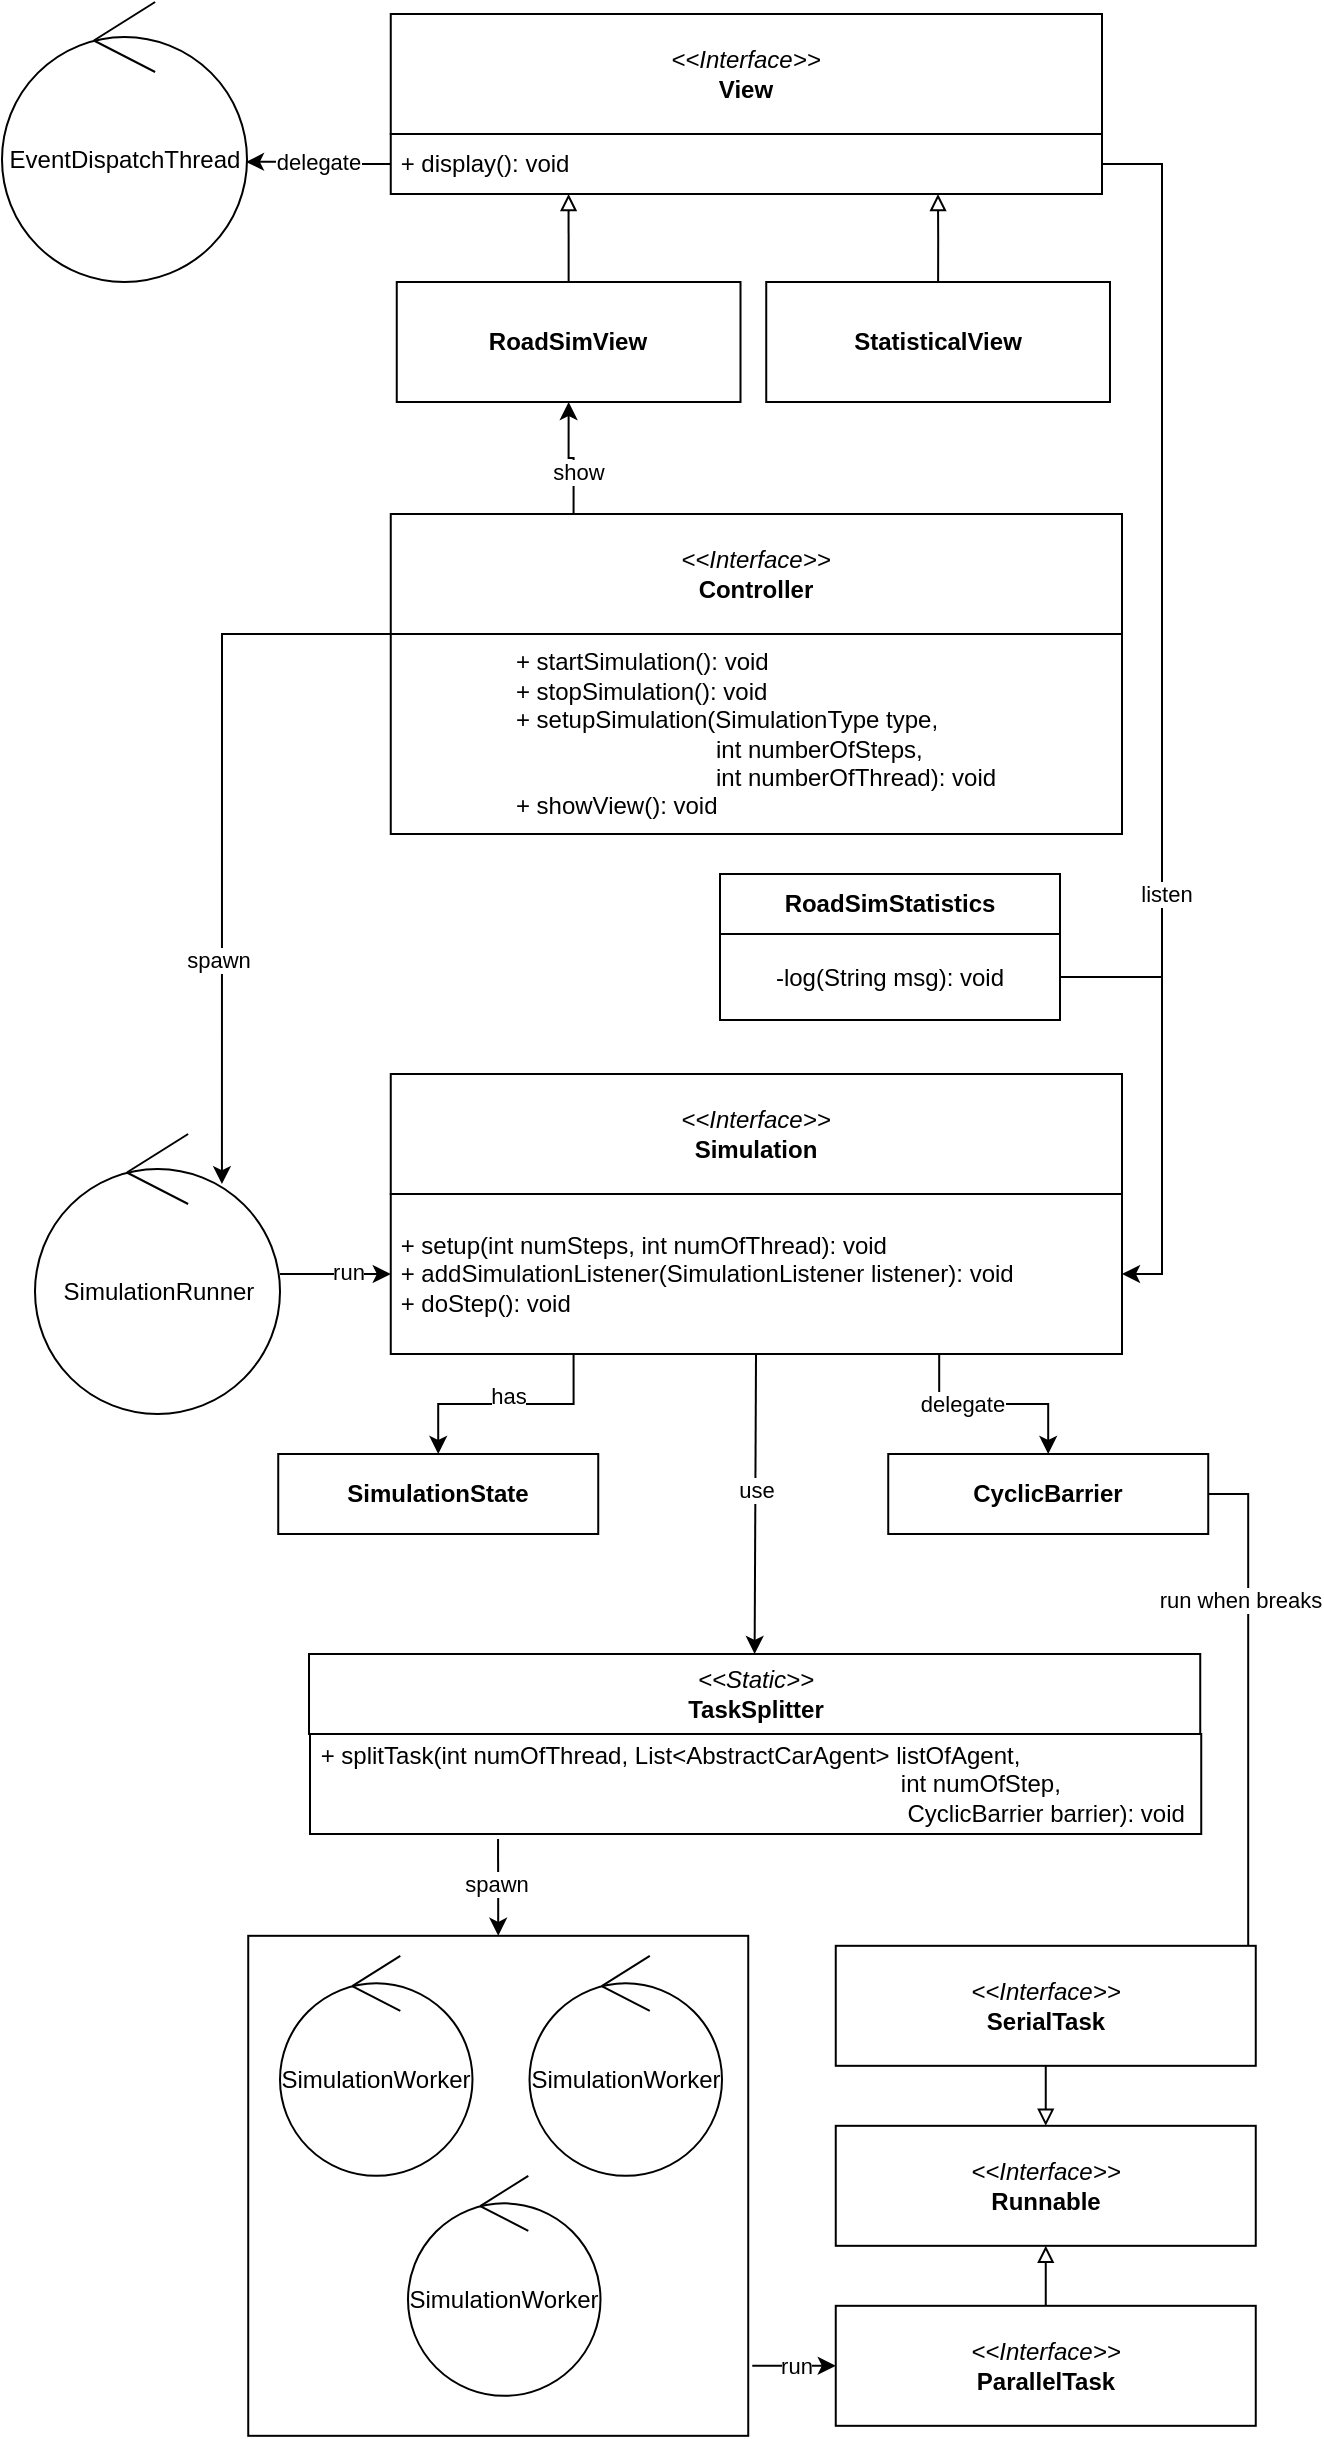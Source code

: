 <mxfile version="24.2.1" type="github" pages="2">
  <diagram id="C5RBs43oDa-KdzZeNtuy" name="uml">
    <mxGraphModel dx="1434" dy="1915" grid="1" gridSize="10" guides="1" tooltips="1" connect="1" arrows="1" fold="1" page="1" pageScale="1" pageWidth="827" pageHeight="1169" math="0" shadow="0">
      <root>
        <mxCell id="WIyWlLk6GJQsqaUBKTNV-0" />
        <mxCell id="WIyWlLk6GJQsqaUBKTNV-1" parent="WIyWlLk6GJQsqaUBKTNV-0" />
        <mxCell id="8qQeJ0eEbN7VkORL1g9j-6" style="edgeStyle=orthogonalEdgeStyle;rounded=0;orthogonalLoop=1;jettySize=auto;html=1;exitX=0.25;exitY=0;exitDx=0;exitDy=0;entryX=0.5;entryY=1;entryDx=0;entryDy=0;" parent="WIyWlLk6GJQsqaUBKTNV-1" source="NOwEHH1t8_DrOCpnonOM-1" target="8qQeJ0eEbN7VkORL1g9j-5" edge="1">
          <mxGeometry relative="1" as="geometry" />
        </mxCell>
        <mxCell id="8qQeJ0eEbN7VkORL1g9j-7" value="show" style="edgeLabel;html=1;align=center;verticalAlign=middle;resizable=0;points=[];" parent="8qQeJ0eEbN7VkORL1g9j-6" vertex="1" connectable="0">
          <mxGeometry x="-0.261" y="-2" relative="1" as="geometry">
            <mxPoint as="offset" />
          </mxGeometry>
        </mxCell>
        <mxCell id="NOwEHH1t8_DrOCpnonOM-1" value="&lt;i&gt;&amp;lt;&amp;lt;Interface&amp;gt;&amp;gt;&lt;/i&gt;&lt;div&gt;&lt;b&gt;Controller&lt;/b&gt;&lt;/div&gt;" style="rounded=0;whiteSpace=wrap;html=1;" parent="WIyWlLk6GJQsqaUBKTNV-1" vertex="1">
          <mxGeometry x="284.38" y="100" width="365.62" height="60" as="geometry" />
        </mxCell>
        <mxCell id="NOwEHH1t8_DrOCpnonOM-4" style="edgeStyle=orthogonalEdgeStyle;rounded=0;orthogonalLoop=1;jettySize=auto;html=1;exitX=0;exitY=0.5;exitDx=0;exitDy=0;entryX=0.763;entryY=0.179;entryDx=0;entryDy=0;entryPerimeter=0;" parent="WIyWlLk6GJQsqaUBKTNV-1" target="1Bwv_G0Kj5Zrv0i_R8ov-0" edge="1">
          <mxGeometry relative="1" as="geometry">
            <mxPoint x="246.465" y="385.96" as="targetPoint" />
            <Array as="points">
              <mxPoint x="200" y="160" />
            </Array>
            <mxPoint x="361.38" y="160" as="sourcePoint" />
          </mxGeometry>
        </mxCell>
        <mxCell id="oFPFBC8UnYaJISiTfHya-0" value="spawn" style="edgeLabel;html=1;align=center;verticalAlign=middle;resizable=0;points=[];" parent="NOwEHH1t8_DrOCpnonOM-4" vertex="1" connectable="0">
          <mxGeometry x="0.83" y="-1" relative="1" as="geometry">
            <mxPoint x="-1" y="-75" as="offset" />
          </mxGeometry>
        </mxCell>
        <mxCell id="NOwEHH1t8_DrOCpnonOM-2" value="&lt;div style=&quot;text-align: left;&quot;&gt;+ startSimulation(): void&lt;/div&gt;&lt;div style=&quot;text-align: left;&quot;&gt;+ s&lt;span style=&quot;background-color: initial;&quot;&gt;topSimulation(): void&lt;/span&gt;&lt;/div&gt;&lt;div style=&quot;text-align: left;&quot;&gt;&lt;span style=&quot;background-color: initial;&quot;&gt;+ setupSimulation(SimulationType type,&lt;/span&gt;&lt;/div&gt;&lt;div style=&quot;text-align: left;&quot;&gt;&lt;span style=&quot;background-color: initial;&quot;&gt;&lt;span style=&quot;white-space: pre;&quot;&gt;&#x9;&lt;/span&gt;&lt;span style=&quot;white-space: pre;&quot;&gt;&#x9;&lt;/span&gt;&lt;span style=&quot;white-space: pre;&quot;&gt;&#x9;     &lt;/span&gt;&amp;nbsp;int numberOfSteps,&lt;/span&gt;&lt;/div&gt;&lt;div style=&quot;text-align: left;&quot;&gt;&lt;span style=&quot;background-color: initial;&quot;&gt;&amp;nbsp; &amp;nbsp; &amp;nbsp; &amp;nbsp; &lt;span style=&quot;white-space: pre;&quot;&gt;&#x9;&lt;/span&gt;&lt;span style=&quot;white-space: pre;&quot;&gt;&#x9;     &lt;/span&gt;&amp;nbsp;int numberOfThread): void&lt;/span&gt;&lt;/div&gt;&lt;div style=&quot;text-align: left;&quot;&gt;&lt;span style=&quot;background-color: initial;&quot;&gt;+ showView(): void&lt;/span&gt;&lt;/div&gt;" style="rounded=0;whiteSpace=wrap;html=1;" parent="WIyWlLk6GJQsqaUBKTNV-1" vertex="1">
          <mxGeometry x="284.38" y="160" width="365.62" height="100" as="geometry" />
        </mxCell>
        <mxCell id="NOwEHH1t8_DrOCpnonOM-8" value="&lt;i&gt;&amp;lt;&amp;lt;Interface&amp;gt;&amp;gt;&lt;/i&gt;&lt;div&gt;&lt;b&gt;Simulation&lt;/b&gt;&lt;/div&gt;" style="rounded=0;whiteSpace=wrap;html=1;" parent="WIyWlLk6GJQsqaUBKTNV-1" vertex="1">
          <mxGeometry x="284.38" y="380" width="365.62" height="60" as="geometry" />
        </mxCell>
        <mxCell id="NOwEHH1t8_DrOCpnonOM-15" style="rounded=0;orthogonalLoop=1;jettySize=auto;html=1;entryX=0.5;entryY=0;entryDx=0;entryDy=0;" parent="WIyWlLk6GJQsqaUBKTNV-1" source="NOwEHH1t8_DrOCpnonOM-9" target="NOwEHH1t8_DrOCpnonOM-12" edge="1">
          <mxGeometry relative="1" as="geometry">
            <mxPoint x="467" y="610" as="targetPoint" />
          </mxGeometry>
        </mxCell>
        <mxCell id="NOwEHH1t8_DrOCpnonOM-16" value="use" style="edgeLabel;html=1;align=center;verticalAlign=middle;resizable=0;points=[];" parent="NOwEHH1t8_DrOCpnonOM-15" vertex="1" connectable="0">
          <mxGeometry x="-0.1" relative="1" as="geometry">
            <mxPoint as="offset" />
          </mxGeometry>
        </mxCell>
        <mxCell id="NOwEHH1t8_DrOCpnonOM-37" style="rounded=0;orthogonalLoop=1;jettySize=auto;html=1;exitX=0.25;exitY=1;exitDx=0;exitDy=0;entryX=0.5;entryY=0;entryDx=0;entryDy=0;edgeStyle=orthogonalEdgeStyle;" parent="WIyWlLk6GJQsqaUBKTNV-1" source="NOwEHH1t8_DrOCpnonOM-9" target="NOwEHH1t8_DrOCpnonOM-35" edge="1">
          <mxGeometry relative="1" as="geometry">
            <mxPoint x="90.0" y="520" as="sourcePoint" />
          </mxGeometry>
        </mxCell>
        <mxCell id="NOwEHH1t8_DrOCpnonOM-38" value="has" style="edgeLabel;html=1;align=center;verticalAlign=middle;resizable=0;points=[];" parent="NOwEHH1t8_DrOCpnonOM-37" vertex="1" connectable="0">
          <mxGeometry x="-0.026" y="1" relative="1" as="geometry">
            <mxPoint x="-1" y="-5" as="offset" />
          </mxGeometry>
        </mxCell>
        <mxCell id="8qQeJ0eEbN7VkORL1g9j-26" style="edgeStyle=orthogonalEdgeStyle;rounded=0;orthogonalLoop=1;jettySize=auto;html=1;exitX=1;exitY=0.5;exitDx=0;exitDy=0;entryX=1;entryY=0.5;entryDx=0;entryDy=0;" parent="WIyWlLk6GJQsqaUBKTNV-1" source="8qQeJ0eEbN7VkORL1g9j-29" target="8qQeJ0eEbN7VkORL1g9j-25" edge="1">
          <mxGeometry relative="1" as="geometry" />
        </mxCell>
        <mxCell id="8qQeJ0eEbN7VkORL1g9j-27" value="run when breaks" style="edgeLabel;html=1;align=center;verticalAlign=middle;resizable=0;points=[];" parent="8qQeJ0eEbN7VkORL1g9j-26" vertex="1" connectable="0">
          <mxGeometry x="-0.009" y="3" relative="1" as="geometry">
            <mxPoint x="-7" y="-66" as="offset" />
          </mxGeometry>
        </mxCell>
        <mxCell id="8qQeJ0eEbN7VkORL1g9j-30" style="edgeStyle=orthogonalEdgeStyle;rounded=0;orthogonalLoop=1;jettySize=auto;html=1;exitX=0.75;exitY=1;exitDx=0;exitDy=0;" parent="WIyWlLk6GJQsqaUBKTNV-1" source="NOwEHH1t8_DrOCpnonOM-9" target="8qQeJ0eEbN7VkORL1g9j-29" edge="1">
          <mxGeometry relative="1" as="geometry" />
        </mxCell>
        <mxCell id="8qQeJ0eEbN7VkORL1g9j-31" value="delegate" style="edgeLabel;html=1;align=center;verticalAlign=middle;resizable=0;points=[];" parent="8qQeJ0eEbN7VkORL1g9j-30" vertex="1" connectable="0">
          <mxGeometry x="-0.308" relative="1" as="geometry">
            <mxPoint as="offset" />
          </mxGeometry>
        </mxCell>
        <mxCell id="NOwEHH1t8_DrOCpnonOM-9" value="&lt;div style=&quot;&quot;&gt;&amp;nbsp;+ setup(int numSteps, int numOfThread): void&lt;br&gt;&lt;/div&gt;&lt;div style=&quot;&quot;&gt;&lt;div style=&quot;&quot;&gt;&amp;nbsp;+ addSimulationListener(SimulationListener listener): void&lt;/div&gt;&lt;div style=&quot;&quot;&gt;&lt;span style=&quot;background-color: initial;&quot;&gt;&amp;nbsp;+ doStep(): void&lt;/span&gt;&lt;br&gt;&lt;/div&gt;&lt;/div&gt;" style="rounded=0;whiteSpace=wrap;html=1;align=left;" parent="WIyWlLk6GJQsqaUBKTNV-1" vertex="1">
          <mxGeometry x="284.38" y="440" width="365.62" height="80" as="geometry" />
        </mxCell>
        <mxCell id="NOwEHH1t8_DrOCpnonOM-12" value="&lt;i&gt;&amp;lt;&amp;lt;Static&amp;gt;&amp;gt;&lt;/i&gt;&lt;div&gt;&lt;b&gt;TaskSplitter&lt;/b&gt;&lt;/div&gt;" style="rounded=0;whiteSpace=wrap;html=1;" parent="WIyWlLk6GJQsqaUBKTNV-1" vertex="1">
          <mxGeometry x="243.5" y="670" width="445.62" height="40" as="geometry" />
        </mxCell>
        <mxCell id="NOwEHH1t8_DrOCpnonOM-14" value="&lt;div style=&quot;&quot;&gt;&amp;nbsp;+ splitTask(&lt;span style=&quot;background-color: initial;&quot;&gt;int numOfThread, List&amp;lt;AbstractCarAgent&amp;gt; listOfAgent,&lt;/span&gt;&lt;/div&gt;&lt;div style=&quot;&quot;&gt;&lt;span style=&quot;background-color: initial;&quot;&gt;&lt;span style=&quot;white-space: pre;&quot;&gt;&#x9;&lt;/span&gt;&lt;span style=&quot;white-space: pre;&quot;&gt;&#x9;&lt;/span&gt;&lt;span style=&quot;white-space: pre;&quot;&gt;&#x9;&lt;/span&gt;&lt;span style=&quot;white-space: pre;&quot;&gt;&#x9;&lt;/span&gt;&lt;span style=&quot;white-space: pre;&quot;&gt;&#x9;&lt;/span&gt;&lt;span style=&quot;white-space: pre;&quot;&gt;&#x9;&lt;/span&gt;&lt;span style=&quot;white-space: pre;&quot;&gt;&#x9;&lt;/span&gt;&lt;span style=&quot;white-space: pre;&quot;&gt;&#x9;&lt;/span&gt;&lt;span style=&quot;white-space: pre;&quot;&gt;&#x9;&lt;/span&gt;&lt;span style=&quot;white-space: pre;&quot;&gt;&#x9;       &lt;/span&gt;&amp;nbsp;int numOfStep,&lt;/span&gt;&lt;/div&gt;&lt;div style=&quot;&quot;&gt;&lt;span style=&quot;background-color: initial;&quot;&gt;&lt;span style=&quot;white-space: pre;&quot;&gt;&#x9;&lt;/span&gt;&lt;span style=&quot;white-space: pre;&quot;&gt;&#x9;&lt;/span&gt;&lt;span style=&quot;white-space: pre;&quot;&gt;&#x9;&lt;/span&gt;&lt;span style=&quot;white-space: pre;&quot;&gt;&#x9;&lt;/span&gt;&lt;span style=&quot;white-space: pre;&quot;&gt;&#x9;&lt;/span&gt;&lt;span style=&quot;white-space: pre;&quot;&gt;&#x9;&lt;/span&gt;&lt;span style=&quot;white-space: pre;&quot;&gt;&#x9;&lt;/span&gt;&lt;span style=&quot;white-space: pre;&quot;&gt;&#x9;&lt;/span&gt;&lt;span style=&quot;white-space: pre;&quot;&gt;&#x9;&lt;/span&gt;&lt;span style=&quot;white-space: pre;&quot;&gt;&#x9;        &lt;/span&gt;&amp;nbsp;&lt;/span&gt;&lt;span style=&quot;background-color: initial;&quot;&gt;CyclicBarrier barrier&lt;/span&gt;): void&lt;/div&gt;" style="rounded=0;whiteSpace=wrap;html=1;align=left;" parent="WIyWlLk6GJQsqaUBKTNV-1" vertex="1">
          <mxGeometry x="244" y="710" width="445.62" height="50" as="geometry" />
        </mxCell>
        <mxCell id="NOwEHH1t8_DrOCpnonOM-17" style="rounded=0;orthogonalLoop=1;jettySize=auto;html=1;exitX=0.211;exitY=1.05;exitDx=0;exitDy=0;entryX=0.5;entryY=0;entryDx=0;entryDy=0;exitPerimeter=0;" parent="WIyWlLk6GJQsqaUBKTNV-1" source="NOwEHH1t8_DrOCpnonOM-14" target="NOwEHH1t8_DrOCpnonOM-21" edge="1">
          <mxGeometry relative="1" as="geometry">
            <mxPoint x="600" y="790" as="sourcePoint" />
            <mxPoint x="498.919" y="770" as="targetPoint" />
          </mxGeometry>
        </mxCell>
        <mxCell id="NOwEHH1t8_DrOCpnonOM-18" value="Spawn" style="edgeLabel;html=1;align=center;verticalAlign=middle;resizable=0;points=[];" parent="NOwEHH1t8_DrOCpnonOM-17" vertex="1" connectable="0">
          <mxGeometry x="0.583" y="-5" relative="1" as="geometry">
            <mxPoint x="80" y="70" as="offset" />
          </mxGeometry>
        </mxCell>
        <mxCell id="8qQeJ0eEbN7VkORL1g9j-18" value="spawn" style="edgeLabel;html=1;align=center;verticalAlign=middle;resizable=0;points=[];" parent="NOwEHH1t8_DrOCpnonOM-17" vertex="1" connectable="0">
          <mxGeometry x="-0.086" y="-1" relative="1" as="geometry">
            <mxPoint as="offset" />
          </mxGeometry>
        </mxCell>
        <mxCell id="8qQeJ0eEbN7VkORL1g9j-22" style="edgeStyle=orthogonalEdgeStyle;rounded=0;orthogonalLoop=1;jettySize=auto;html=1;entryX=0;entryY=0.5;entryDx=0;entryDy=0;exitX=1.008;exitY=0.86;exitDx=0;exitDy=0;exitPerimeter=0;" parent="WIyWlLk6GJQsqaUBKTNV-1" source="NOwEHH1t8_DrOCpnonOM-21" target="8qQeJ0eEbN7VkORL1g9j-20" edge="1">
          <mxGeometry relative="1" as="geometry">
            <mxPoint x="463.12" y="930.91" as="sourcePoint" />
          </mxGeometry>
        </mxCell>
        <mxCell id="8qQeJ0eEbN7VkORL1g9j-23" value="run" style="edgeLabel;html=1;align=center;verticalAlign=middle;resizable=0;points=[];" parent="8qQeJ0eEbN7VkORL1g9j-22" vertex="1" connectable="0">
          <mxGeometry x="0.035" y="2" relative="1" as="geometry">
            <mxPoint y="2" as="offset" />
          </mxGeometry>
        </mxCell>
        <mxCell id="NOwEHH1t8_DrOCpnonOM-21" value="" style="whiteSpace=wrap;html=1;aspect=fixed;" parent="WIyWlLk6GJQsqaUBKTNV-1" vertex="1">
          <mxGeometry x="213.12" y="810.91" width="250" height="250" as="geometry" />
        </mxCell>
        <mxCell id="NOwEHH1t8_DrOCpnonOM-22" value="SimulationWorker" style="ellipse;shape=umlControl;whiteSpace=wrap;html=1;" parent="WIyWlLk6GJQsqaUBKTNV-1" vertex="1">
          <mxGeometry x="229" y="820.91" width="96.25" height="110" as="geometry" />
        </mxCell>
        <mxCell id="NOwEHH1t8_DrOCpnonOM-23" value="SimulationWorker" style="ellipse;shape=umlControl;whiteSpace=wrap;html=1;" parent="WIyWlLk6GJQsqaUBKTNV-1" vertex="1">
          <mxGeometry x="353.75" y="820.91" width="96.25" height="110" as="geometry" />
        </mxCell>
        <mxCell id="NOwEHH1t8_DrOCpnonOM-24" value="SimulationWorker" style="ellipse;shape=umlControl;whiteSpace=wrap;html=1;" parent="WIyWlLk6GJQsqaUBKTNV-1" vertex="1">
          <mxGeometry x="293" y="930.91" width="96.25" height="110" as="geometry" />
        </mxCell>
        <mxCell id="NOwEHH1t8_DrOCpnonOM-35" value="&lt;div&gt;&lt;b&gt;SimulationState&lt;/b&gt;&lt;/div&gt;" style="rounded=0;whiteSpace=wrap;html=1;" parent="WIyWlLk6GJQsqaUBKTNV-1" vertex="1">
          <mxGeometry x="228.12" y="570" width="160" height="40" as="geometry" />
        </mxCell>
        <mxCell id="8qQeJ0eEbN7VkORL1g9j-0" value="&lt;i&gt;&amp;lt;&amp;lt;Interface&amp;gt;&amp;gt;&lt;/i&gt;&lt;div&gt;&lt;b&gt;View&lt;/b&gt;&lt;/div&gt;" style="rounded=0;whiteSpace=wrap;html=1;" parent="WIyWlLk6GJQsqaUBKTNV-1" vertex="1">
          <mxGeometry x="284.38" y="-150" width="355.62" height="60" as="geometry" />
        </mxCell>
        <mxCell id="8qQeJ0eEbN7VkORL1g9j-2" style="edgeStyle=orthogonalEdgeStyle;rounded=0;orthogonalLoop=1;jettySize=auto;html=1;exitX=1;exitY=0.5;exitDx=0;exitDy=0;entryX=1;entryY=0.5;entryDx=0;entryDy=0;" parent="WIyWlLk6GJQsqaUBKTNV-1" source="8qQeJ0eEbN7VkORL1g9j-1" target="NOwEHH1t8_DrOCpnonOM-9" edge="1">
          <mxGeometry relative="1" as="geometry" />
        </mxCell>
        <mxCell id="8qQeJ0eEbN7VkORL1g9j-4" value="listen" style="edgeLabel;html=1;align=center;verticalAlign=middle;resizable=0;points=[];" parent="8qQeJ0eEbN7VkORL1g9j-2" vertex="1" connectable="0">
          <mxGeometry x="0.305" y="2" relative="1" as="geometry">
            <mxPoint as="offset" />
          </mxGeometry>
        </mxCell>
        <mxCell id="8qQeJ0eEbN7VkORL1g9j-1" value="&lt;div style=&quot;&quot;&gt;&amp;nbsp;+ display(): void&lt;/div&gt;" style="rounded=0;whiteSpace=wrap;html=1;align=left;" parent="WIyWlLk6GJQsqaUBKTNV-1" vertex="1">
          <mxGeometry x="284.38" y="-90" width="355.62" height="30" as="geometry" />
        </mxCell>
        <mxCell id="8qQeJ0eEbN7VkORL1g9j-10" style="edgeStyle=orthogonalEdgeStyle;rounded=0;orthogonalLoop=1;jettySize=auto;html=1;exitX=0.5;exitY=0;exitDx=0;exitDy=0;entryX=0.25;entryY=1;entryDx=0;entryDy=0;endArrow=block;endFill=0;" parent="WIyWlLk6GJQsqaUBKTNV-1" source="8qQeJ0eEbN7VkORL1g9j-5" target="8qQeJ0eEbN7VkORL1g9j-1" edge="1">
          <mxGeometry relative="1" as="geometry">
            <mxPoint x="404.38" y="-40" as="targetPoint" />
          </mxGeometry>
        </mxCell>
        <mxCell id="8qQeJ0eEbN7VkORL1g9j-5" value="&lt;b&gt;RoadSimView&lt;/b&gt;" style="rounded=0;whiteSpace=wrap;html=1;" parent="WIyWlLk6GJQsqaUBKTNV-1" vertex="1">
          <mxGeometry x="287.38" y="-16" width="171.87" height="60" as="geometry" />
        </mxCell>
        <mxCell id="8qQeJ0eEbN7VkORL1g9j-9" value="&lt;b&gt;StatisticalView&lt;/b&gt;" style="rounded=0;whiteSpace=wrap;html=1;" parent="WIyWlLk6GJQsqaUBKTNV-1" vertex="1">
          <mxGeometry x="472.12" y="-16" width="171.87" height="60" as="geometry" />
        </mxCell>
        <mxCell id="8qQeJ0eEbN7VkORL1g9j-11" style="edgeStyle=orthogonalEdgeStyle;rounded=0;orthogonalLoop=1;jettySize=auto;html=1;exitX=0.5;exitY=0;exitDx=0;exitDy=0;endArrow=block;endFill=0;" parent="WIyWlLk6GJQsqaUBKTNV-1" source="8qQeJ0eEbN7VkORL1g9j-9" edge="1">
          <mxGeometry relative="1" as="geometry">
            <mxPoint x="558" y="-60" as="targetPoint" />
          </mxGeometry>
        </mxCell>
        <mxCell id="mXdhoXaVlw24aOnkjG4d-0" style="edgeStyle=orthogonalEdgeStyle;rounded=0;orthogonalLoop=1;jettySize=auto;html=1;endArrow=none;endFill=0;" parent="WIyWlLk6GJQsqaUBKTNV-1" source="8qQeJ0eEbN7VkORL1g9j-14" edge="1">
          <mxGeometry relative="1" as="geometry">
            <mxPoint x="670" y="331.5" as="targetPoint" />
          </mxGeometry>
        </mxCell>
        <mxCell id="8qQeJ0eEbN7VkORL1g9j-14" value="-log(String msg): void" style="rounded=0;whiteSpace=wrap;html=1;" parent="WIyWlLk6GJQsqaUBKTNV-1" vertex="1">
          <mxGeometry x="449" y="310" width="170" height="43" as="geometry" />
        </mxCell>
        <mxCell id="8qQeJ0eEbN7VkORL1g9j-15" value="EventDispatchThread" style="ellipse;shape=umlControl;whiteSpace=wrap;html=1;" parent="WIyWlLk6GJQsqaUBKTNV-1" vertex="1">
          <mxGeometry x="90" y="-156" width="122.5" height="140" as="geometry" />
        </mxCell>
        <mxCell id="8qQeJ0eEbN7VkORL1g9j-16" style="edgeStyle=orthogonalEdgeStyle;rounded=0;orthogonalLoop=1;jettySize=auto;html=1;exitX=0;exitY=0.5;exitDx=0;exitDy=0;entryX=0.996;entryY=0.571;entryDx=0;entryDy=0;entryPerimeter=0;" parent="WIyWlLk6GJQsqaUBKTNV-1" source="8qQeJ0eEbN7VkORL1g9j-1" target="8qQeJ0eEbN7VkORL1g9j-15" edge="1">
          <mxGeometry relative="1" as="geometry" />
        </mxCell>
        <mxCell id="8qQeJ0eEbN7VkORL1g9j-17" value="delegate" style="edgeLabel;html=1;align=center;verticalAlign=middle;resizable=0;points=[];" parent="8qQeJ0eEbN7VkORL1g9j-16" vertex="1" connectable="0">
          <mxGeometry x="0.049" relative="1" as="geometry">
            <mxPoint x="1" as="offset" />
          </mxGeometry>
        </mxCell>
        <mxCell id="8qQeJ0eEbN7VkORL1g9j-24" style="edgeStyle=orthogonalEdgeStyle;rounded=0;orthogonalLoop=1;jettySize=auto;html=1;exitX=0.5;exitY=0;exitDx=0;exitDy=0;entryX=0.5;entryY=1;entryDx=0;entryDy=0;endArrow=block;endFill=0;" parent="WIyWlLk6GJQsqaUBKTNV-1" source="8qQeJ0eEbN7VkORL1g9j-20" target="8qQeJ0eEbN7VkORL1g9j-21" edge="1">
          <mxGeometry relative="1" as="geometry" />
        </mxCell>
        <mxCell id="8qQeJ0eEbN7VkORL1g9j-20" value="&lt;i&gt;&amp;lt;&amp;lt;Interface&amp;gt;&amp;gt;&lt;/i&gt;&lt;div&gt;&lt;b&gt;ParallelTask&lt;/b&gt;&lt;/div&gt;" style="rounded=0;whiteSpace=wrap;html=1;" parent="WIyWlLk6GJQsqaUBKTNV-1" vertex="1">
          <mxGeometry x="506.88" y="995.91" width="210" height="60" as="geometry" />
        </mxCell>
        <mxCell id="8qQeJ0eEbN7VkORL1g9j-21" value="&lt;i&gt;&amp;lt;&amp;lt;Interface&amp;gt;&amp;gt;&lt;/i&gt;&lt;div&gt;&lt;b&gt;Runnable&lt;/b&gt;&lt;/div&gt;" style="rounded=0;whiteSpace=wrap;html=1;" parent="WIyWlLk6GJQsqaUBKTNV-1" vertex="1">
          <mxGeometry x="506.88" y="905.91" width="210" height="60" as="geometry" />
        </mxCell>
        <mxCell id="8qQeJ0eEbN7VkORL1g9j-28" style="edgeStyle=orthogonalEdgeStyle;rounded=0;orthogonalLoop=1;jettySize=auto;html=1;exitX=0.5;exitY=1;exitDx=0;exitDy=0;entryX=0.5;entryY=0;entryDx=0;entryDy=0;endArrow=block;endFill=0;" parent="WIyWlLk6GJQsqaUBKTNV-1" source="8qQeJ0eEbN7VkORL1g9j-25" target="8qQeJ0eEbN7VkORL1g9j-21" edge="1">
          <mxGeometry relative="1" as="geometry" />
        </mxCell>
        <mxCell id="8qQeJ0eEbN7VkORL1g9j-25" value="&lt;i&gt;&amp;lt;&amp;lt;Interface&amp;gt;&amp;gt;&lt;/i&gt;&lt;div&gt;&lt;b&gt;SerialTask&lt;/b&gt;&lt;/div&gt;" style="rounded=0;whiteSpace=wrap;html=1;" parent="WIyWlLk6GJQsqaUBKTNV-1" vertex="1">
          <mxGeometry x="506.88" y="815.91" width="210" height="60" as="geometry" />
        </mxCell>
        <mxCell id="8qQeJ0eEbN7VkORL1g9j-29" value="&lt;div&gt;&lt;b&gt;CyclicBarrier&lt;/b&gt;&lt;/div&gt;" style="rounded=0;whiteSpace=wrap;html=1;" parent="WIyWlLk6GJQsqaUBKTNV-1" vertex="1">
          <mxGeometry x="533.12" y="570" width="160" height="40" as="geometry" />
        </mxCell>
        <mxCell id="1Bwv_G0Kj5Zrv0i_R8ov-1" style="edgeStyle=orthogonalEdgeStyle;rounded=0;orthogonalLoop=1;jettySize=auto;html=1;entryX=0;entryY=0.5;entryDx=0;entryDy=0;" parent="WIyWlLk6GJQsqaUBKTNV-1" source="1Bwv_G0Kj5Zrv0i_R8ov-0" target="NOwEHH1t8_DrOCpnonOM-9" edge="1">
          <mxGeometry relative="1" as="geometry" />
        </mxCell>
        <mxCell id="1Bwv_G0Kj5Zrv0i_R8ov-2" value="run" style="edgeLabel;html=1;align=center;verticalAlign=middle;resizable=0;points=[];" parent="1Bwv_G0Kj5Zrv0i_R8ov-1" vertex="1" connectable="0">
          <mxGeometry x="0.211" y="1" relative="1" as="geometry">
            <mxPoint as="offset" />
          </mxGeometry>
        </mxCell>
        <mxCell id="1Bwv_G0Kj5Zrv0i_R8ov-0" value="SimulationRunner" style="ellipse;shape=umlControl;whiteSpace=wrap;html=1;" parent="WIyWlLk6GJQsqaUBKTNV-1" vertex="1">
          <mxGeometry x="106.5" y="410" width="122.5" height="140" as="geometry" />
        </mxCell>
        <mxCell id="mXdhoXaVlw24aOnkjG4d-2" value="&lt;b&gt;RoadSimStatistics&lt;/b&gt;" style="rounded=0;whiteSpace=wrap;html=1;" parent="WIyWlLk6GJQsqaUBKTNV-1" vertex="1">
          <mxGeometry x="449" y="280" width="170" height="30" as="geometry" />
        </mxCell>
      </root>
    </mxGraphModel>
  </diagram>
  <diagram id="9Pr5VRRHsF01CLueVyCL" name="petrinet">
    <mxGraphModel dx="1379" dy="2317" grid="1" gridSize="10" guides="1" tooltips="1" connect="1" arrows="1" fold="1" page="1" pageScale="1" pageWidth="827" pageHeight="1169" math="0" shadow="0">
      <root>
        <mxCell id="0" />
        <mxCell id="1" parent="0" />
        <mxCell id="1HG38KPQrh8N9U1vl_gj-2" value="" style="ellipse;whiteSpace=wrap;html=1;aspect=fixed;fillColor=#000000;" vertex="1" parent="1">
          <mxGeometry x="1120" y="389" width="20" height="20" as="geometry" />
        </mxCell>
        <mxCell id="1HG38KPQrh8N9U1vl_gj-3" value="" style="ellipse;whiteSpace=wrap;html=1;aspect=fixed;fillColor=#000000;" vertex="1" parent="1">
          <mxGeometry x="1150" y="389" width="20" height="20" as="geometry" />
        </mxCell>
        <mxCell id="1HG38KPQrh8N9U1vl_gj-4" value="" style="ellipse;whiteSpace=wrap;html=1;aspect=fixed;fillColor=#000000;" vertex="1" parent="1">
          <mxGeometry x="1180" y="389" width="20" height="20" as="geometry" />
        </mxCell>
        <mxCell id="AODZwxYzlNGPoVO_mcW1-5" style="edgeStyle=orthogonalEdgeStyle;rounded=0;orthogonalLoop=1;jettySize=auto;html=1;entryX=0;entryY=0.5;entryDx=0;entryDy=0;" edge="1" parent="1" source="AODZwxYzlNGPoVO_mcW1-1" target="AODZwxYzlNGPoVO_mcW1-3">
          <mxGeometry relative="1" as="geometry" />
        </mxCell>
        <mxCell id="AODZwxYzlNGPoVO_mcW1-1" value="" style="ellipse;whiteSpace=wrap;html=1;aspect=fixed;" vertex="1" parent="1">
          <mxGeometry x="1000" y="160" width="80" height="80" as="geometry" />
        </mxCell>
        <mxCell id="AODZwxYzlNGPoVO_mcW1-2" value="" style="ellipse;whiteSpace=wrap;html=1;aspect=fixed;fillColor=#000000;" vertex="1" parent="1">
          <mxGeometry x="1030" y="190" width="20" height="20" as="geometry" />
        </mxCell>
        <mxCell id="AODZwxYzlNGPoVO_mcW1-7" style="edgeStyle=orthogonalEdgeStyle;rounded=0;orthogonalLoop=1;jettySize=auto;html=1;entryX=0;entryY=0.5;entryDx=0;entryDy=0;" edge="1" parent="1" source="AODZwxYzlNGPoVO_mcW1-3" target="AODZwxYzlNGPoVO_mcW1-6">
          <mxGeometry relative="1" as="geometry" />
        </mxCell>
        <mxCell id="AODZwxYzlNGPoVO_mcW1-18" style="edgeStyle=orthogonalEdgeStyle;rounded=0;orthogonalLoop=1;jettySize=auto;html=1;exitX=1;exitY=0.75;exitDx=0;exitDy=0;exitPerimeter=0;" edge="1" parent="1" source="AODZwxYzlNGPoVO_mcW1-3" target="AODZwxYzlNGPoVO_mcW1-17">
          <mxGeometry relative="1" as="geometry">
            <Array as="points">
              <mxPoint x="1170" y="250" />
              <mxPoint x="1280" y="250" />
            </Array>
          </mxGeometry>
        </mxCell>
        <mxCell id="AODZwxYzlNGPoVO_mcW1-19" style="edgeStyle=orthogonalEdgeStyle;rounded=0;orthogonalLoop=1;jettySize=auto;html=1;exitX=1;exitY=0.86;exitDx=0;exitDy=0;exitPerimeter=0;entryX=0.5;entryY=0;entryDx=0;entryDy=0;" edge="1" parent="1" source="AODZwxYzlNGPoVO_mcW1-3" target="AODZwxYzlNGPoVO_mcW1-16">
          <mxGeometry relative="1" as="geometry">
            <Array as="points">
              <mxPoint x="1170" y="250" />
              <mxPoint x="1190" y="250" />
              <mxPoint x="1190" y="310" />
              <mxPoint x="1040" y="310" />
            </Array>
          </mxGeometry>
        </mxCell>
        <mxCell id="AODZwxYzlNGPoVO_mcW1-3" value="" style="rounded=0;whiteSpace=wrap;html=1;fillColor=#000000;points=[[0,0,0,0,0],[0,0.25,0,0,0],[0,0.5,0,0,0],[0,0.75,0,0,0],[0,1,0,0,0],[0.25,0,0,0,0],[0.25,1,0,0,0],[0.5,0,0,0,0],[0.5,1,0,0,0],[0.75,0,0,0,0],[0.75,1,0,0,0],[1,0,0,0,0],[1,0.25,0,1,0],[1,0.5,0,0,0],[1,0.75,0,0,0],[1,0.86,0,0,0],[1,1,0,0,0]];" vertex="1" parent="1">
          <mxGeometry x="1150" y="140" width="20" height="120" as="geometry" />
        </mxCell>
        <mxCell id="AODZwxYzlNGPoVO_mcW1-4" value="&lt;font style=&quot;font-size: 16px;&quot;&gt;StartSimulation&lt;/font&gt;" style="text;html=1;align=center;verticalAlign=middle;whiteSpace=wrap;rounded=0;" vertex="1" parent="1">
          <mxGeometry x="1130" y="110" width="60" height="30" as="geometry" />
        </mxCell>
        <mxCell id="AODZwxYzlNGPoVO_mcW1-6" value="" style="ellipse;whiteSpace=wrap;html=1;aspect=fixed;" vertex="1" parent="1">
          <mxGeometry x="1241" y="160" width="80" height="80" as="geometry" />
        </mxCell>
        <mxCell id="AODZwxYzlNGPoVO_mcW1-15" style="edgeStyle=orthogonalEdgeStyle;rounded=0;orthogonalLoop=1;jettySize=auto;html=1;entryX=0.5;entryY=0;entryDx=0;entryDy=0;" edge="1" parent="1" source="AODZwxYzlNGPoVO_mcW1-9" target="AODZwxYzlNGPoVO_mcW1-1">
          <mxGeometry relative="1" as="geometry" />
        </mxCell>
        <mxCell id="AODZwxYzlNGPoVO_mcW1-9" value="" style="rounded=0;whiteSpace=wrap;html=1;fillColor=#000000;points=[[0,0,0,0,0],[0,0.25,0,0,0],[0,0.5,0,0,0],[0,0.75,0,0,0],[0,1,0,0,0],[0.25,0,0,0,0],[0.25,1,0,0,0],[0.5,0,0,0,0],[0.5,1,0,0,0],[0.75,0,0,0,0],[0.75,1,0,0,0],[1,0,0,0,0],[1,0.25,0,1,0],[1,0.5,0,0,0],[1,0.75,0,0,0],[1,0.86,0,0,0],[1,1,0,0,0]];" vertex="1" parent="1">
          <mxGeometry x="1150" y="-40" width="20" height="120" as="geometry" />
        </mxCell>
        <mxCell id="AODZwxYzlNGPoVO_mcW1-13" value="&lt;font style=&quot;font-size: 16px;&quot;&gt;StopSimulation&lt;/font&gt;" style="text;html=1;align=center;verticalAlign=middle;whiteSpace=wrap;rounded=0;" vertex="1" parent="1">
          <mxGeometry x="1130" y="-70" width="60" height="30" as="geometry" />
        </mxCell>
        <mxCell id="AODZwxYzlNGPoVO_mcW1-14" style="edgeStyle=orthogonalEdgeStyle;rounded=0;orthogonalLoop=1;jettySize=auto;html=1;entryX=1;entryY=0.5;entryDx=0;entryDy=0;entryPerimeter=0;" edge="1" parent="1" source="AODZwxYzlNGPoVO_mcW1-6" target="AODZwxYzlNGPoVO_mcW1-9">
          <mxGeometry relative="1" as="geometry">
            <Array as="points">
              <mxPoint x="1281" y="20" />
            </Array>
          </mxGeometry>
        </mxCell>
        <mxCell id="AODZwxYzlNGPoVO_mcW1-16" value="" style="ellipse;whiteSpace=wrap;html=1;aspect=fixed;" vertex="1" parent="1">
          <mxGeometry x="1000" y="360" width="80" height="80" as="geometry" />
        </mxCell>
        <mxCell id="AODZwxYzlNGPoVO_mcW1-27" style="edgeStyle=orthogonalEdgeStyle;rounded=0;orthogonalLoop=1;jettySize=auto;html=1;exitX=0.5;exitY=1;exitDx=0;exitDy=0;" edge="1" parent="1" source="AODZwxYzlNGPoVO_mcW1-17" target="AODZwxYzlNGPoVO_mcW1-23">
          <mxGeometry relative="1" as="geometry" />
        </mxCell>
        <mxCell id="AODZwxYzlNGPoVO_mcW1-17" value="" style="ellipse;whiteSpace=wrap;html=1;aspect=fixed;" vertex="1" parent="1">
          <mxGeometry x="1241" y="360" width="80" height="80" as="geometry" />
        </mxCell>
        <mxCell id="AODZwxYzlNGPoVO_mcW1-38" style="edgeStyle=orthogonalEdgeStyle;rounded=0;orthogonalLoop=1;jettySize=auto;html=1;entryX=0;entryY=0.5;entryDx=0;entryDy=0;" edge="1" parent="1" source="AODZwxYzlNGPoVO_mcW1-22" target="AODZwxYzlNGPoVO_mcW1-37">
          <mxGeometry relative="1" as="geometry">
            <Array as="points">
              <mxPoint x="1040" y="640" />
            </Array>
          </mxGeometry>
        </mxCell>
        <mxCell id="AODZwxYzlNGPoVO_mcW1-22" value="" style="rounded=0;whiteSpace=wrap;html=1;fillColor=#000000;points=[[0,0,0,0,0],[0,0.25,0,0,0],[0,0.5,0,0,0],[0,0.75,0,0,0],[0,1,0,0,0],[0.25,0,0,0,0],[0.25,1,0,0,0],[0.5,0,0,0,0],[0.5,1,0,0,0],[0.75,0,0,0,0],[0.75,1,0,0,0],[1,0,0,0,0],[1,0.25,0,1,0],[1,0.5,0,0,0],[1,0.75,0,0,0],[1,0.86,0,0,0],[1,1,0,0,0]];rotation=90;" vertex="1" parent="1">
          <mxGeometry x="1030" y="440" width="20" height="120" as="geometry" />
        </mxCell>
        <mxCell id="AODZwxYzlNGPoVO_mcW1-41" style="edgeStyle=orthogonalEdgeStyle;rounded=0;orthogonalLoop=1;jettySize=auto;html=1;entryX=0.5;entryY=0;entryDx=0;entryDy=0;" edge="1" parent="1" source="AODZwxYzlNGPoVO_mcW1-23" target="AODZwxYzlNGPoVO_mcW1-37">
          <mxGeometry relative="1" as="geometry">
            <Array as="points">
              <mxPoint x="1280" y="570" />
              <mxPoint x="1160" y="570" />
            </Array>
          </mxGeometry>
        </mxCell>
        <mxCell id="AODZwxYzlNGPoVO_mcW1-23" value="" style="rounded=0;whiteSpace=wrap;html=1;fillColor=#000000;points=[[0,0,0,0,0],[0,0.25,0,0,0],[0,0.5,0,0,0],[0,0.75,0,0,0],[0,1,0,0,0],[0.25,0,0,0,0],[0.25,1,0,0,0],[0.5,0,0,0,0],[0.5,1,0,0,0],[0.75,0,0,0,0],[0.75,1,0,0,0],[1,0,0,0,0],[1,0.25,0,1,0],[1,0.5,0,0,0],[1,0.75,0,0,0],[1,0.86,0,0,0],[1,1,0,0,0]];rotation=90;" vertex="1" parent="1">
          <mxGeometry x="1271" y="440" width="20" height="120" as="geometry" />
        </mxCell>
        <mxCell id="AODZwxYzlNGPoVO_mcW1-24" value="&lt;span style=&quot;font-size: 16px;&quot;&gt;Run&lt;/span&gt;" style="text;html=1;align=center;verticalAlign=middle;whiteSpace=wrap;rounded=0;" vertex="1" parent="1">
          <mxGeometry x="930" y="485" width="60" height="30" as="geometry" />
        </mxCell>
        <mxCell id="AODZwxYzlNGPoVO_mcW1-25" value="&lt;span style=&quot;font-size: 16px;&quot;&gt;Run&lt;/span&gt;" style="text;html=1;align=center;verticalAlign=middle;whiteSpace=wrap;rounded=0;" vertex="1" parent="1">
          <mxGeometry x="1170" y="485" width="60" height="30" as="geometry" />
        </mxCell>
        <mxCell id="AODZwxYzlNGPoVO_mcW1-26" style="edgeStyle=orthogonalEdgeStyle;rounded=0;orthogonalLoop=1;jettySize=auto;html=1;exitX=0.5;exitY=1;exitDx=0;exitDy=0;entryX=0;entryY=0.5;entryDx=0;entryDy=0;entryPerimeter=0;" edge="1" parent="1" source="AODZwxYzlNGPoVO_mcW1-16" target="AODZwxYzlNGPoVO_mcW1-22">
          <mxGeometry relative="1" as="geometry" />
        </mxCell>
        <mxCell id="AODZwxYzlNGPoVO_mcW1-28" value="" style="ellipse;whiteSpace=wrap;html=1;aspect=fixed;" vertex="1" parent="1">
          <mxGeometry x="1480" y="360" width="80" height="80" as="geometry" />
        </mxCell>
        <mxCell id="AODZwxYzlNGPoVO_mcW1-29" style="edgeStyle=orthogonalEdgeStyle;rounded=0;orthogonalLoop=1;jettySize=auto;html=1;exitX=0.5;exitY=0;exitDx=0;exitDy=0;entryX=1;entryY=0.86;entryDx=0;entryDy=0;entryPerimeter=0;startArrow=classic;startFill=1;endArrow=none;endFill=0;" edge="1" parent="1" source="AODZwxYzlNGPoVO_mcW1-28" target="AODZwxYzlNGPoVO_mcW1-3">
          <mxGeometry relative="1" as="geometry">
            <Array as="points">
              <mxPoint x="1520" y="250" />
              <mxPoint x="1170" y="250" />
            </Array>
          </mxGeometry>
        </mxCell>
        <mxCell id="AODZwxYzlNGPoVO_mcW1-30" value="&lt;font style=&quot;font-size: 16px;&quot;&gt;Simulation&lt;/font&gt;" style="text;html=1;align=center;verticalAlign=middle;whiteSpace=wrap;rounded=0;" vertex="1" parent="1">
          <mxGeometry x="1410" y="385" width="60" height="30" as="geometry" />
        </mxCell>
        <mxCell id="AODZwxYzlNGPoVO_mcW1-40" style="edgeStyle=orthogonalEdgeStyle;rounded=0;orthogonalLoop=1;jettySize=auto;html=1;entryX=1;entryY=0.5;entryDx=0;entryDy=0;" edge="1" parent="1" source="AODZwxYzlNGPoVO_mcW1-31" target="AODZwxYzlNGPoVO_mcW1-37">
          <mxGeometry relative="1" as="geometry">
            <Array as="points">
              <mxPoint x="1520" y="640" />
            </Array>
          </mxGeometry>
        </mxCell>
        <mxCell id="AODZwxYzlNGPoVO_mcW1-31" value="" style="rounded=0;whiteSpace=wrap;html=1;fillColor=#000000;points=[[0,0,0,0,0],[0,0.25,0,0,0],[0,0.5,0,0,0],[0,0.75,0,0,0],[0,1,0,0,0],[0.25,0,0,0,0],[0.25,1,0,0,0],[0.5,0,0,0,0],[0.5,1,0,0,0],[0.75,0,0,0,0],[0.75,1,0,0,0],[1,0,0,0,0],[1,0.25,0,1,0],[1,0.5,0,0,0],[1,0.75,0,0,0],[1,0.86,0,0,0],[1,1,0,0,0]];rotation=90;" vertex="1" parent="1">
          <mxGeometry x="1510" y="440" width="20" height="120" as="geometry" />
        </mxCell>
        <mxCell id="AODZwxYzlNGPoVO_mcW1-33" value="&lt;span style=&quot;font-size: 16px;&quot;&gt;DoStep&lt;/span&gt;" style="text;html=1;align=center;verticalAlign=middle;whiteSpace=wrap;rounded=0;" vertex="1" parent="1">
          <mxGeometry x="1400" y="485" width="60" height="30" as="geometry" />
        </mxCell>
        <mxCell id="AODZwxYzlNGPoVO_mcW1-34" style="edgeStyle=orthogonalEdgeStyle;rounded=0;orthogonalLoop=1;jettySize=auto;html=1;entryX=0;entryY=0.25;entryDx=0;entryDy=0;entryPerimeter=0;" edge="1" parent="1" source="AODZwxYzlNGPoVO_mcW1-6" target="AODZwxYzlNGPoVO_mcW1-31">
          <mxGeometry relative="1" as="geometry">
            <Array as="points">
              <mxPoint x="1610" y="200" />
              <mxPoint x="1610" y="460" />
              <mxPoint x="1550" y="460" />
            </Array>
          </mxGeometry>
        </mxCell>
        <mxCell id="AODZwxYzlNGPoVO_mcW1-36" style="edgeStyle=orthogonalEdgeStyle;rounded=0;orthogonalLoop=1;jettySize=auto;html=1;entryX=0;entryY=0.5;entryDx=0;entryDy=0;entryPerimeter=0;" edge="1" parent="1" source="AODZwxYzlNGPoVO_mcW1-28" target="AODZwxYzlNGPoVO_mcW1-31">
          <mxGeometry relative="1" as="geometry" />
        </mxCell>
        <mxCell id="AODZwxYzlNGPoVO_mcW1-49" style="edgeStyle=orthogonalEdgeStyle;rounded=0;orthogonalLoop=1;jettySize=auto;html=1;" edge="1" parent="1" source="AODZwxYzlNGPoVO_mcW1-37" target="AODZwxYzlNGPoVO_mcW1-47">
          <mxGeometry relative="1" as="geometry" />
        </mxCell>
        <mxCell id="AODZwxYzlNGPoVO_mcW1-37" value="" style="ellipse;whiteSpace=wrap;html=1;aspect=fixed;" vertex="1" parent="1">
          <mxGeometry x="1120" y="600" width="80" height="80" as="geometry" />
        </mxCell>
        <mxCell id="AODZwxYzlNGPoVO_mcW1-42" value="" style="ellipse;whiteSpace=wrap;html=1;aspect=fixed;" vertex="1" parent="1">
          <mxGeometry x="1240" y="680" width="80" height="80" as="geometry" />
        </mxCell>
        <mxCell id="AODZwxYzlNGPoVO_mcW1-43" value="" style="ellipse;whiteSpace=wrap;html=1;aspect=fixed;fillColor=#000000;" vertex="1" parent="1">
          <mxGeometry x="1250" y="700" width="20" height="20" as="geometry" />
        </mxCell>
        <mxCell id="AODZwxYzlNGPoVO_mcW1-44" value="" style="ellipse;whiteSpace=wrap;html=1;aspect=fixed;fillColor=#000000;" vertex="1" parent="1">
          <mxGeometry x="1280" y="700" width="20" height="20" as="geometry" />
        </mxCell>
        <mxCell id="AODZwxYzlNGPoVO_mcW1-45" value="" style="ellipse;whiteSpace=wrap;html=1;aspect=fixed;fillColor=#000000;" vertex="1" parent="1">
          <mxGeometry x="1270" y="730" width="20" height="20" as="geometry" />
        </mxCell>
        <mxCell id="AODZwxYzlNGPoVO_mcW1-46" value="&lt;span style=&quot;font-size: 16px;&quot;&gt;NumStep&lt;/span&gt;" style="text;html=1;align=center;verticalAlign=middle;whiteSpace=wrap;rounded=0;" vertex="1" parent="1">
          <mxGeometry x="1250" y="760" width="60" height="30" as="geometry" />
        </mxCell>
        <mxCell id="AODZwxYzlNGPoVO_mcW1-52" style="edgeStyle=orthogonalEdgeStyle;rounded=0;orthogonalLoop=1;jettySize=auto;html=1;exitX=1;exitY=0.75;exitDx=0;exitDy=0;exitPerimeter=0;entryX=0;entryY=0.5;entryDx=0;entryDy=0;" edge="1" parent="1" source="AODZwxYzlNGPoVO_mcW1-47" target="AODZwxYzlNGPoVO_mcW1-16">
          <mxGeometry relative="1" as="geometry">
            <Array as="points">
              <mxPoint x="1130" y="800" />
              <mxPoint x="930" y="800" />
              <mxPoint x="930" y="400" />
            </Array>
          </mxGeometry>
        </mxCell>
        <mxCell id="AODZwxYzlNGPoVO_mcW1-53" style="edgeStyle=orthogonalEdgeStyle;rounded=0;orthogonalLoop=1;jettySize=auto;html=1;exitX=1;exitY=0.25;exitDx=1;exitDy=0;exitPerimeter=0;entryX=1;entryY=0.5;entryDx=0;entryDy=0;jumpStyle=arc;" edge="1" parent="1" source="AODZwxYzlNGPoVO_mcW1-47" target="AODZwxYzlNGPoVO_mcW1-17">
          <mxGeometry relative="1" as="geometry">
            <Array as="points">
              <mxPoint x="1190" y="800" />
              <mxPoint x="1360" y="800" />
              <mxPoint x="1360" y="400" />
            </Array>
          </mxGeometry>
        </mxCell>
        <mxCell id="AODZwxYzlNGPoVO_mcW1-56" style="edgeStyle=orthogonalEdgeStyle;rounded=0;orthogonalLoop=1;jettySize=auto;html=1;exitX=1;exitY=0.5;exitDx=0;exitDy=0;exitPerimeter=0;entryX=0;entryY=0.5;entryDx=0;entryDy=0;" edge="1" parent="1" source="AODZwxYzlNGPoVO_mcW1-47" target="AODZwxYzlNGPoVO_mcW1-54">
          <mxGeometry relative="1" as="geometry" />
        </mxCell>
        <mxCell id="AODZwxYzlNGPoVO_mcW1-47" value="" style="rounded=0;whiteSpace=wrap;html=1;fillColor=#000000;points=[[0,0,0,0,0],[0,0.25,0,0,0],[0,0.5,0,0,0],[0,0.75,0,0,0],[0,1,0,0,0],[0.25,0,0,0,0],[0.25,1,0,0,0],[0.5,0,0,0,0],[0.5,1,0,0,0],[0.75,0,0,0,0],[0.75,1,0,0,0],[1,0,0,0,0],[1,0.25,0,1,0],[1,0.5,0,0,0],[1,0.75,0,0,0],[1,0.86,0,0,0],[1,1,0,0,0]];rotation=90;" vertex="1" parent="1">
          <mxGeometry x="1150" y="710" width="20" height="120" as="geometry" />
        </mxCell>
        <mxCell id="AODZwxYzlNGPoVO_mcW1-48" value="&lt;span style=&quot;font-size: 16px;&quot;&gt;StepDone&lt;/span&gt;" style="text;html=1;align=center;verticalAlign=middle;whiteSpace=wrap;rounded=0;" vertex="1" parent="1">
          <mxGeometry x="1030" y="755" width="60" height="30" as="geometry" />
        </mxCell>
        <mxCell id="AODZwxYzlNGPoVO_mcW1-50" value="&lt;span style=&quot;font-size: 16px;&quot;&gt;N+1&lt;/span&gt;" style="text;html=1;align=center;verticalAlign=middle;whiteSpace=wrap;rounded=0;" vertex="1" parent="1">
          <mxGeometry x="1150" y="680" width="60" height="30" as="geometry" />
        </mxCell>
        <mxCell id="AODZwxYzlNGPoVO_mcW1-51" style="edgeStyle=orthogonalEdgeStyle;rounded=0;orthogonalLoop=1;jettySize=auto;html=1;entryX=0;entryY=0.25;entryDx=0;entryDy=0;entryPerimeter=0;" edge="1" parent="1" source="AODZwxYzlNGPoVO_mcW1-42" target="AODZwxYzlNGPoVO_mcW1-47">
          <mxGeometry relative="1" as="geometry" />
        </mxCell>
        <mxCell id="AODZwxYzlNGPoVO_mcW1-54" value="" style="ellipse;whiteSpace=wrap;html=1;aspect=fixed;" vertex="1" parent="1">
          <mxGeometry x="1240" y="840" width="80" height="80" as="geometry" />
        </mxCell>
        <mxCell id="AODZwxYzlNGPoVO_mcW1-55" value="&lt;span style=&quot;font-size: 16px;&quot;&gt;NumStepDone&lt;/span&gt;" style="text;html=1;align=center;verticalAlign=middle;whiteSpace=wrap;rounded=0;" vertex="1" parent="1">
          <mxGeometry x="1250" y="810" width="60" height="30" as="geometry" />
        </mxCell>
        <mxCell id="AODZwxYzlNGPoVO_mcW1-66" style="edgeStyle=orthogonalEdgeStyle;rounded=0;orthogonalLoop=1;jettySize=auto;html=1;exitX=0;exitY=0.25;exitDx=0;exitDy=0;exitPerimeter=0;entryX=1;entryY=0;entryDx=0;entryDy=0;endArrow=none;endFill=0;startArrow=classic;startFill=1;jumpStyle=arc;" edge="1" parent="1" source="AODZwxYzlNGPoVO_mcW1-60" target="AODZwxYzlNGPoVO_mcW1-28">
          <mxGeometry relative="1" as="geometry">
            <Array as="points">
              <mxPoint x="1090" y="940" />
              <mxPoint x="1680" y="940" />
              <mxPoint x="1680" y="372" />
            </Array>
          </mxGeometry>
        </mxCell>
        <mxCell id="0f75B6WF_AFtfhhYzqXe-5" style="edgeStyle=orthogonalEdgeStyle;rounded=0;orthogonalLoop=1;jettySize=auto;html=1;entryX=0.5;entryY=0;entryDx=0;entryDy=0;" edge="1" parent="1" source="AODZwxYzlNGPoVO_mcW1-60" target="0f75B6WF_AFtfhhYzqXe-3">
          <mxGeometry relative="1" as="geometry" />
        </mxCell>
        <mxCell id="AODZwxYzlNGPoVO_mcW1-60" value="" style="rounded=0;whiteSpace=wrap;html=1;fillColor=#000000;points=[[0,0,0,0,0],[0,0.25,0,0,0],[0,0.5,0,0,0],[0,0.75,0,0,0],[0,1,0,0,0],[0.25,0,0,0,0],[0.25,1,0,0,0],[0.5,0,0,0,0],[0.5,1,0,0,0],[0.75,0,0,0,0],[0.75,1,0,0,0],[1,0,0,0,0],[1,0.25,0,1,0],[1,0.5,0,0,0],[1,0.75,0,0,0],[1,0.86,0,0,0],[1,1,0,0,0]];rotation=90;" vertex="1" parent="1">
          <mxGeometry x="1050" y="910" width="20" height="120" as="geometry" />
        </mxCell>
        <mxCell id="AODZwxYzlNGPoVO_mcW1-61" value="&lt;span style=&quot;font-size: 16px;&quot;&gt;EndSimulation&lt;/span&gt;" style="text;html=1;align=center;verticalAlign=middle;whiteSpace=wrap;rounded=0;" vertex="1" parent="1">
          <mxGeometry x="910" y="957.5" width="60" height="25" as="geometry" />
        </mxCell>
        <mxCell id="AODZwxYzlNGPoVO_mcW1-62" style="edgeStyle=orthogonalEdgeStyle;rounded=0;orthogonalLoop=1;jettySize=auto;html=1;exitX=0;exitY=0;exitDx=0;exitDy=0;entryX=0;entryY=0.75;entryDx=0;entryDy=0;entryPerimeter=0;" edge="1" parent="1" source="AODZwxYzlNGPoVO_mcW1-16" target="AODZwxYzlNGPoVO_mcW1-60">
          <mxGeometry relative="1" as="geometry">
            <Array as="points">
              <mxPoint x="880" y="372" />
              <mxPoint x="880" y="860" />
              <mxPoint x="1030" y="860" />
            </Array>
          </mxGeometry>
        </mxCell>
        <mxCell id="AODZwxYzlNGPoVO_mcW1-63" style="edgeStyle=orthogonalEdgeStyle;rounded=0;orthogonalLoop=1;jettySize=auto;html=1;exitX=1;exitY=0;exitDx=0;exitDy=0;entryX=0;entryY=0.25;entryDx=0;entryDy=0;entryPerimeter=0;jumpStyle=arc;" edge="1" parent="1" source="AODZwxYzlNGPoVO_mcW1-17" target="AODZwxYzlNGPoVO_mcW1-60">
          <mxGeometry relative="1" as="geometry">
            <Array as="points">
              <mxPoint x="1400" y="372" />
              <mxPoint x="1400" y="940" />
              <mxPoint x="1090" y="940" />
            </Array>
          </mxGeometry>
        </mxCell>
        <mxCell id="AODZwxYzlNGPoVO_mcW1-64" style="edgeStyle=orthogonalEdgeStyle;rounded=0;orthogonalLoop=1;jettySize=auto;html=1;entryX=1;entryY=0.25;entryDx=1;entryDy=0;entryPerimeter=0;endArrow=none;endFill=0;startArrow=classic;startFill=1;jumpStyle=arc;" edge="1" parent="1" source="AODZwxYzlNGPoVO_mcW1-28" target="AODZwxYzlNGPoVO_mcW1-47">
          <mxGeometry relative="1" as="geometry">
            <Array as="points">
              <mxPoint x="1640" y="400" />
              <mxPoint x="1640" y="800" />
              <mxPoint x="1190" y="800" />
            </Array>
          </mxGeometry>
        </mxCell>
        <mxCell id="AODZwxYzlNGPoVO_mcW1-67" style="edgeStyle=orthogonalEdgeStyle;rounded=0;orthogonalLoop=1;jettySize=auto;html=1;exitX=0.5;exitY=1;exitDx=0;exitDy=0;entryX=0;entryY=0.5;entryDx=0;entryDy=0;entryPerimeter=0;" edge="1" parent="1" source="AODZwxYzlNGPoVO_mcW1-54" target="AODZwxYzlNGPoVO_mcW1-60">
          <mxGeometry relative="1" as="geometry">
            <Array as="points">
              <mxPoint x="1280" y="930" />
              <mxPoint x="1060" y="930" />
            </Array>
          </mxGeometry>
        </mxCell>
        <mxCell id="AODZwxYzlNGPoVO_mcW1-68" style="edgeStyle=orthogonalEdgeStyle;rounded=0;orthogonalLoop=1;jettySize=auto;html=1;exitX=1;exitY=0;exitDx=0;exitDy=0;entryX=0;entryY=0.25;entryDx=0;entryDy=0;entryPerimeter=0;" edge="1" parent="1" source="AODZwxYzlNGPoVO_mcW1-6" target="AODZwxYzlNGPoVO_mcW1-60">
          <mxGeometry relative="1" as="geometry">
            <Array as="points">
              <mxPoint x="1740" y="172" />
              <mxPoint x="1740" y="940" />
              <mxPoint x="1090" y="940" />
            </Array>
          </mxGeometry>
        </mxCell>
        <mxCell id="1HG38KPQrh8N9U1vl_gj-1" value="&lt;span style=&quot;font-size: 16px;&quot;&gt;NumStep&lt;/span&gt;" style="text;html=1;align=center;verticalAlign=middle;whiteSpace=wrap;rounded=0;" vertex="1" parent="1">
          <mxGeometry x="1290" y="910" width="60" height="30" as="geometry" />
        </mxCell>
        <mxCell id="AODZwxYzlNGPoVO_mcW1-20" value="&lt;font style=&quot;font-size: 16px;&quot;&gt;Simulation Worker&lt;/font&gt;" style="text;html=1;align=center;verticalAlign=middle;whiteSpace=wrap;rounded=0;" vertex="1" parent="1">
          <mxGeometry x="1080" y="355" width="60" height="30" as="geometry" />
        </mxCell>
        <mxCell id="AODZwxYzlNGPoVO_mcW1-21" value="&lt;font style=&quot;font-size: 16px;&quot;&gt;Simulation Worker&lt;/font&gt;" style="text;html=1;align=center;verticalAlign=middle;whiteSpace=wrap;rounded=0;" vertex="1" parent="1">
          <mxGeometry x="1170" y="355" width="60" height="30" as="geometry" />
        </mxCell>
        <mxCell id="0f75B6WF_AFtfhhYzqXe-2" value="&lt;span style=&quot;font-size: 16px;&quot;&gt;NumStep&lt;/span&gt;" style="text;html=1;align=center;verticalAlign=middle;whiteSpace=wrap;rounded=0;" vertex="1" parent="1">
          <mxGeometry x="1100" y="1000" width="60" height="30" as="geometry" />
        </mxCell>
        <mxCell id="0f75B6WF_AFtfhhYzqXe-3" value="" style="ellipse;whiteSpace=wrap;html=1;aspect=fixed;" vertex="1" parent="1">
          <mxGeometry x="1020" y="1050" width="80" height="80" as="geometry" />
        </mxCell>
        <mxCell id="1jMszyF49h7jCjOL7M9g-65" value="" style="ellipse;whiteSpace=wrap;html=1;aspect=fixed;fillColor=#000000;" vertex="1" parent="1">
          <mxGeometry x="2339.92" y="419" width="20" height="20" as="geometry" />
        </mxCell>
        <mxCell id="1jMszyF49h7jCjOL7M9g-66" value="" style="ellipse;whiteSpace=wrap;html=1;aspect=fixed;fillColor=#000000;" vertex="1" parent="1">
          <mxGeometry x="2369.92" y="419" width="20" height="20" as="geometry" />
        </mxCell>
        <mxCell id="1jMszyF49h7jCjOL7M9g-67" value="" style="ellipse;whiteSpace=wrap;html=1;aspect=fixed;fillColor=#000000;" vertex="1" parent="1">
          <mxGeometry x="2399.92" y="419" width="20" height="20" as="geometry" />
        </mxCell>
        <mxCell id="1jMszyF49h7jCjOL7M9g-68" style="edgeStyle=orthogonalEdgeStyle;rounded=0;orthogonalLoop=1;jettySize=auto;html=1;entryX=0;entryY=0.5;entryDx=0;entryDy=0;" edge="1" parent="1" source="1jMszyF49h7jCjOL7M9g-69" target="1jMszyF49h7jCjOL7M9g-74">
          <mxGeometry relative="1" as="geometry" />
        </mxCell>
        <mxCell id="1jMszyF49h7jCjOL7M9g-69" value="" style="ellipse;whiteSpace=wrap;html=1;aspect=fixed;" vertex="1" parent="1">
          <mxGeometry x="2219.92" y="190" width="80" height="80" as="geometry" />
        </mxCell>
        <mxCell id="1jMszyF49h7jCjOL7M9g-70" value="" style="ellipse;whiteSpace=wrap;html=1;aspect=fixed;fillColor=#000000;" vertex="1" parent="1">
          <mxGeometry x="2249.92" y="220" width="20" height="20" as="geometry" />
        </mxCell>
        <mxCell id="1jMszyF49h7jCjOL7M9g-72" style="edgeStyle=orthogonalEdgeStyle;rounded=0;orthogonalLoop=1;jettySize=auto;html=1;exitX=1;exitY=0.75;exitDx=0;exitDy=0;exitPerimeter=0;" edge="1" parent="1" source="1jMszyF49h7jCjOL7M9g-74" target="1jMszyF49h7jCjOL7M9g-83">
          <mxGeometry relative="1" as="geometry">
            <Array as="points">
              <mxPoint x="2389.92" y="280" />
              <mxPoint x="2499.92" y="280" />
            </Array>
          </mxGeometry>
        </mxCell>
        <mxCell id="1jMszyF49h7jCjOL7M9g-73" style="edgeStyle=orthogonalEdgeStyle;rounded=0;orthogonalLoop=1;jettySize=auto;html=1;exitX=1;exitY=0.86;exitDx=0;exitDy=0;exitPerimeter=0;entryX=0.5;entryY=0;entryDx=0;entryDy=0;" edge="1" parent="1" source="1jMszyF49h7jCjOL7M9g-74" target="1jMszyF49h7jCjOL7M9g-81">
          <mxGeometry relative="1" as="geometry">
            <Array as="points">
              <mxPoint x="2389.92" y="280" />
              <mxPoint x="2409.92" y="280" />
              <mxPoint x="2409.92" y="340" />
              <mxPoint x="2259.92" y="340" />
            </Array>
          </mxGeometry>
        </mxCell>
        <mxCell id="1jMszyF49h7jCjOL7M9g-74" value="" style="rounded=0;whiteSpace=wrap;html=1;fillColor=#000000;points=[[0,0,0,0,0],[0,0.25,0,0,0],[0,0.5,0,0,0],[0,0.75,0,0,0],[0,1,0,0,0],[0.25,0,0,0,0],[0.25,1,0,0,0],[0.5,0,0,0,0],[0.5,1,0,0,0],[0.75,0,0,0,0],[0.75,1,0,0,0],[1,0,0,0,0],[1,0.25,0,1,0],[1,0.5,0,0,0],[1,0.75,0,0,0],[1,0.86,0,0,0],[1,1,0,0,0]];" vertex="1" parent="1">
          <mxGeometry x="2369.92" y="170" width="20" height="120" as="geometry" />
        </mxCell>
        <mxCell id="1jMszyF49h7jCjOL7M9g-75" value="&lt;font style=&quot;font-size: 16px;&quot;&gt;StartSimulation&lt;/font&gt;" style="text;html=1;align=center;verticalAlign=middle;whiteSpace=wrap;rounded=0;" vertex="1" parent="1">
          <mxGeometry x="2349.92" y="140" width="60" height="30" as="geometry" />
        </mxCell>
        <mxCell id="1jMszyF49h7jCjOL7M9g-81" value="" style="ellipse;whiteSpace=wrap;html=1;aspect=fixed;" vertex="1" parent="1">
          <mxGeometry x="2219.92" y="390" width="80" height="80" as="geometry" />
        </mxCell>
        <mxCell id="1jMszyF49h7jCjOL7M9g-82" style="edgeStyle=orthogonalEdgeStyle;rounded=0;orthogonalLoop=1;jettySize=auto;html=1;exitX=0.5;exitY=1;exitDx=0;exitDy=0;" edge="1" parent="1" source="1jMszyF49h7jCjOL7M9g-83" target="1jMszyF49h7jCjOL7M9g-87">
          <mxGeometry relative="1" as="geometry" />
        </mxCell>
        <mxCell id="1jMszyF49h7jCjOL7M9g-83" value="" style="ellipse;whiteSpace=wrap;html=1;aspect=fixed;" vertex="1" parent="1">
          <mxGeometry x="2460.92" y="390" width="80" height="80" as="geometry" />
        </mxCell>
        <mxCell id="1jMszyF49h7jCjOL7M9g-84" style="edgeStyle=orthogonalEdgeStyle;rounded=0;orthogonalLoop=1;jettySize=auto;html=1;entryX=0;entryY=0.5;entryDx=0;entryDy=0;" edge="1" parent="1" source="1jMszyF49h7jCjOL7M9g-85" target="1jMszyF49h7jCjOL7M9g-100">
          <mxGeometry relative="1" as="geometry">
            <Array as="points">
              <mxPoint x="2259.92" y="670" />
            </Array>
          </mxGeometry>
        </mxCell>
        <mxCell id="1jMszyF49h7jCjOL7M9g-85" value="" style="rounded=0;whiteSpace=wrap;html=1;fillColor=#000000;points=[[0,0,0,0,0],[0,0.25,0,0,0],[0,0.5,0,0,0],[0,0.75,0,0,0],[0,1,0,0,0],[0.25,0,0,0,0],[0.25,1,0,0,0],[0.5,0,0,0,0],[0.5,1,0,0,0],[0.75,0,0,0,0],[0.75,1,0,0,0],[1,0,0,0,0],[1,0.25,0,1,0],[1,0.5,0,0,0],[1,0.75,0,0,0],[1,0.86,0,0,0],[1,1,0,0,0]];rotation=90;" vertex="1" parent="1">
          <mxGeometry x="2249.92" y="470" width="20" height="120" as="geometry" />
        </mxCell>
        <mxCell id="1jMszyF49h7jCjOL7M9g-86" style="edgeStyle=orthogonalEdgeStyle;rounded=0;orthogonalLoop=1;jettySize=auto;html=1;entryX=0.5;entryY=0;entryDx=0;entryDy=0;" edge="1" parent="1" source="1jMszyF49h7jCjOL7M9g-87" target="1jMszyF49h7jCjOL7M9g-100">
          <mxGeometry relative="1" as="geometry">
            <Array as="points">
              <mxPoint x="2499.92" y="600" />
              <mxPoint x="2379.92" y="600" />
            </Array>
          </mxGeometry>
        </mxCell>
        <mxCell id="1jMszyF49h7jCjOL7M9g-87" value="" style="rounded=0;whiteSpace=wrap;html=1;fillColor=#000000;points=[[0,0,0,0,0],[0,0.25,0,0,0],[0,0.5,0,0,0],[0,0.75,0,0,0],[0,1,0,0,0],[0.25,0,0,0,0],[0.25,1,0,0,0],[0.5,0,0,0,0],[0.5,1,0,0,0],[0.75,0,0,0,0],[0.75,1,0,0,0],[1,0,0,0,0],[1,0.25,0,1,0],[1,0.5,0,0,0],[1,0.75,0,0,0],[1,0.86,0,0,0],[1,1,0,0,0]];rotation=90;" vertex="1" parent="1">
          <mxGeometry x="2490.92" y="470" width="20" height="120" as="geometry" />
        </mxCell>
        <mxCell id="1jMszyF49h7jCjOL7M9g-88" value="&lt;span style=&quot;font-size: 16px;&quot;&gt;Run&lt;/span&gt;" style="text;html=1;align=center;verticalAlign=middle;whiteSpace=wrap;rounded=0;" vertex="1" parent="1">
          <mxGeometry x="2149.92" y="515" width="60" height="30" as="geometry" />
        </mxCell>
        <mxCell id="1jMszyF49h7jCjOL7M9g-89" value="&lt;span style=&quot;font-size: 16px;&quot;&gt;Run&lt;/span&gt;" style="text;html=1;align=center;verticalAlign=middle;whiteSpace=wrap;rounded=0;" vertex="1" parent="1">
          <mxGeometry x="2389.92" y="515" width="60" height="30" as="geometry" />
        </mxCell>
        <mxCell id="1jMszyF49h7jCjOL7M9g-90" style="edgeStyle=orthogonalEdgeStyle;rounded=0;orthogonalLoop=1;jettySize=auto;html=1;exitX=0.5;exitY=1;exitDx=0;exitDy=0;entryX=0;entryY=0.5;entryDx=0;entryDy=0;entryPerimeter=0;" edge="1" parent="1" source="1jMszyF49h7jCjOL7M9g-81" target="1jMszyF49h7jCjOL7M9g-85">
          <mxGeometry relative="1" as="geometry" />
        </mxCell>
        <mxCell id="1jMszyF49h7jCjOL7M9g-99" style="edgeStyle=orthogonalEdgeStyle;rounded=0;orthogonalLoop=1;jettySize=auto;html=1;" edge="1" parent="1" source="1jMszyF49h7jCjOL7M9g-100" target="1jMszyF49h7jCjOL7M9g-109">
          <mxGeometry relative="1" as="geometry" />
        </mxCell>
        <mxCell id="1jMszyF49h7jCjOL7M9g-100" value="" style="ellipse;whiteSpace=wrap;html=1;aspect=fixed;" vertex="1" parent="1">
          <mxGeometry x="2339.92" y="630" width="80" height="80" as="geometry" />
        </mxCell>
        <mxCell id="1jMszyF49h7jCjOL7M9g-101" value="" style="ellipse;whiteSpace=wrap;html=1;aspect=fixed;" vertex="1" parent="1">
          <mxGeometry x="2459.92" y="710" width="80" height="80" as="geometry" />
        </mxCell>
        <mxCell id="1jMszyF49h7jCjOL7M9g-102" value="" style="ellipse;whiteSpace=wrap;html=1;aspect=fixed;fillColor=#000000;" vertex="1" parent="1">
          <mxGeometry x="2469.92" y="730" width="20" height="20" as="geometry" />
        </mxCell>
        <mxCell id="1jMszyF49h7jCjOL7M9g-103" value="" style="ellipse;whiteSpace=wrap;html=1;aspect=fixed;fillColor=#000000;" vertex="1" parent="1">
          <mxGeometry x="2499.92" y="730" width="20" height="20" as="geometry" />
        </mxCell>
        <mxCell id="1jMszyF49h7jCjOL7M9g-104" value="" style="ellipse;whiteSpace=wrap;html=1;aspect=fixed;fillColor=#000000;" vertex="1" parent="1">
          <mxGeometry x="2489.92" y="760" width="20" height="20" as="geometry" />
        </mxCell>
        <mxCell id="1jMszyF49h7jCjOL7M9g-105" value="&lt;span style=&quot;font-size: 16px;&quot;&gt;NumStep&lt;/span&gt;" style="text;html=1;align=center;verticalAlign=middle;whiteSpace=wrap;rounded=0;" vertex="1" parent="1">
          <mxGeometry x="2469.92" y="790" width="60" height="30" as="geometry" />
        </mxCell>
        <mxCell id="1jMszyF49h7jCjOL7M9g-106" style="edgeStyle=orthogonalEdgeStyle;rounded=0;orthogonalLoop=1;jettySize=auto;html=1;exitX=1;exitY=0.75;exitDx=0;exitDy=0;exitPerimeter=0;entryX=0;entryY=0.5;entryDx=0;entryDy=0;" edge="1" parent="1" source="1jMszyF49h7jCjOL7M9g-109" target="1jMszyF49h7jCjOL7M9g-81">
          <mxGeometry relative="1" as="geometry">
            <Array as="points">
              <mxPoint x="2349.92" y="830" />
              <mxPoint x="2149.92" y="830" />
              <mxPoint x="2149.92" y="430" />
            </Array>
          </mxGeometry>
        </mxCell>
        <mxCell id="1jMszyF49h7jCjOL7M9g-107" style="edgeStyle=orthogonalEdgeStyle;rounded=0;orthogonalLoop=1;jettySize=auto;html=1;exitX=1;exitY=0.25;exitDx=1;exitDy=0;exitPerimeter=0;entryX=1;entryY=0.5;entryDx=0;entryDy=0;jumpStyle=arc;" edge="1" parent="1" source="1jMszyF49h7jCjOL7M9g-109" target="1jMszyF49h7jCjOL7M9g-83">
          <mxGeometry relative="1" as="geometry">
            <Array as="points">
              <mxPoint x="2409.92" y="830" />
              <mxPoint x="2579.92" y="830" />
              <mxPoint x="2579.92" y="430" />
            </Array>
          </mxGeometry>
        </mxCell>
        <mxCell id="1jMszyF49h7jCjOL7M9g-108" style="edgeStyle=orthogonalEdgeStyle;rounded=0;orthogonalLoop=1;jettySize=auto;html=1;exitX=1;exitY=0.5;exitDx=0;exitDy=0;exitPerimeter=0;entryX=0;entryY=0.5;entryDx=0;entryDy=0;" edge="1" parent="1" source="1jMszyF49h7jCjOL7M9g-109" target="1jMszyF49h7jCjOL7M9g-113">
          <mxGeometry relative="1" as="geometry" />
        </mxCell>
        <mxCell id="1jMszyF49h7jCjOL7M9g-109" value="" style="rounded=0;whiteSpace=wrap;html=1;fillColor=#000000;points=[[0,0,0,0,0],[0,0.25,0,0,0],[0,0.5,0,0,0],[0,0.75,0,0,0],[0,1,0,0,0],[0.25,0,0,0,0],[0.25,1,0,0,0],[0.5,0,0,0,0],[0.5,1,0,0,0],[0.75,0,0,0,0],[0.75,1,0,0,0],[1,0,0,0,0],[1,0.25,0,1,0],[1,0.5,0,0,0],[1,0.75,0,0,0],[1,0.86,0,0,0],[1,1,0,0,0]];rotation=90;" vertex="1" parent="1">
          <mxGeometry x="2369.92" y="740" width="20" height="120" as="geometry" />
        </mxCell>
        <mxCell id="1jMszyF49h7jCjOL7M9g-110" value="&lt;span style=&quot;font-size: 16px;&quot;&gt;StepDone&lt;/span&gt;" style="text;html=1;align=center;verticalAlign=middle;whiteSpace=wrap;rounded=0;" vertex="1" parent="1">
          <mxGeometry x="2249.92" y="785" width="60" height="30" as="geometry" />
        </mxCell>
        <mxCell id="1jMszyF49h7jCjOL7M9g-111" value="&lt;span style=&quot;font-size: 16px;&quot;&gt;N&lt;/span&gt;" style="text;html=1;align=center;verticalAlign=middle;whiteSpace=wrap;rounded=0;" vertex="1" parent="1">
          <mxGeometry x="2369.92" y="710" width="60" height="30" as="geometry" />
        </mxCell>
        <mxCell id="1jMszyF49h7jCjOL7M9g-112" style="edgeStyle=orthogonalEdgeStyle;rounded=0;orthogonalLoop=1;jettySize=auto;html=1;entryX=0;entryY=0.25;entryDx=0;entryDy=0;entryPerimeter=0;" edge="1" parent="1" source="1jMszyF49h7jCjOL7M9g-101" target="1jMszyF49h7jCjOL7M9g-109">
          <mxGeometry relative="1" as="geometry" />
        </mxCell>
        <mxCell id="1jMszyF49h7jCjOL7M9g-113" value="" style="ellipse;whiteSpace=wrap;html=1;aspect=fixed;" vertex="1" parent="1">
          <mxGeometry x="2459.92" y="870" width="80" height="80" as="geometry" />
        </mxCell>
        <mxCell id="1jMszyF49h7jCjOL7M9g-114" value="&lt;span style=&quot;font-size: 16px;&quot;&gt;NumStepDone&lt;/span&gt;" style="text;html=1;align=center;verticalAlign=middle;whiteSpace=wrap;rounded=0;" vertex="1" parent="1">
          <mxGeometry x="2469.92" y="840" width="60" height="30" as="geometry" />
        </mxCell>
        <mxCell id="1jMszyF49h7jCjOL7M9g-116" style="edgeStyle=orthogonalEdgeStyle;rounded=0;orthogonalLoop=1;jettySize=auto;html=1;entryX=0.5;entryY=0;entryDx=0;entryDy=0;" edge="1" parent="1" source="1jMszyF49h7jCjOL7M9g-117" target="1jMszyF49h7jCjOL7M9g-128">
          <mxGeometry relative="1" as="geometry" />
        </mxCell>
        <mxCell id="1jMszyF49h7jCjOL7M9g-117" value="" style="rounded=0;whiteSpace=wrap;html=1;fillColor=#000000;points=[[0,0,0,0,0],[0,0.25,0,0,0],[0,0.5,0,0,0],[0,0.75,0,0,0],[0,1,0,0,0],[0.25,0,0,0,0],[0.25,1,0,0,0],[0.5,0,0,0,0],[0.5,1,0,0,0],[0.75,0,0,0,0],[0.75,1,0,0,0],[1,0,0,0,0],[1,0.25,0,1,0],[1,0.5,0,0,0],[1,0.75,0,0,0],[1,0.86,0,0,0],[1,1,0,0,0]];rotation=90;" vertex="1" parent="1">
          <mxGeometry x="2269.92" y="940" width="20" height="120" as="geometry" />
        </mxCell>
        <mxCell id="1jMszyF49h7jCjOL7M9g-118" value="&lt;span style=&quot;font-size: 16px;&quot;&gt;EndSimulation&lt;/span&gt;" style="text;html=1;align=center;verticalAlign=middle;whiteSpace=wrap;rounded=0;" vertex="1" parent="1">
          <mxGeometry x="2129.92" y="987.5" width="60" height="25" as="geometry" />
        </mxCell>
        <mxCell id="1jMszyF49h7jCjOL7M9g-119" style="edgeStyle=orthogonalEdgeStyle;rounded=0;orthogonalLoop=1;jettySize=auto;html=1;exitX=0;exitY=0;exitDx=0;exitDy=0;entryX=0;entryY=0.75;entryDx=0;entryDy=0;entryPerimeter=0;" edge="1" parent="1" source="1jMszyF49h7jCjOL7M9g-81" target="1jMszyF49h7jCjOL7M9g-117">
          <mxGeometry relative="1" as="geometry">
            <Array as="points">
              <mxPoint x="2099.92" y="402" />
              <mxPoint x="2099.92" y="890" />
              <mxPoint x="2249.92" y="890" />
            </Array>
          </mxGeometry>
        </mxCell>
        <mxCell id="1jMszyF49h7jCjOL7M9g-120" style="edgeStyle=orthogonalEdgeStyle;rounded=0;orthogonalLoop=1;jettySize=auto;html=1;exitX=1;exitY=0;exitDx=0;exitDy=0;entryX=0;entryY=0.25;entryDx=0;entryDy=0;entryPerimeter=0;jumpStyle=arc;" edge="1" parent="1" source="1jMszyF49h7jCjOL7M9g-83" target="1jMszyF49h7jCjOL7M9g-117">
          <mxGeometry relative="1" as="geometry">
            <Array as="points">
              <mxPoint x="2619.92" y="402" />
              <mxPoint x="2619.92" y="970" />
              <mxPoint x="2309.92" y="970" />
            </Array>
          </mxGeometry>
        </mxCell>
        <mxCell id="1jMszyF49h7jCjOL7M9g-122" style="edgeStyle=orthogonalEdgeStyle;rounded=0;orthogonalLoop=1;jettySize=auto;html=1;exitX=0.5;exitY=1;exitDx=0;exitDy=0;entryX=0;entryY=0.5;entryDx=0;entryDy=0;entryPerimeter=0;" edge="1" parent="1" source="1jMszyF49h7jCjOL7M9g-113" target="1jMszyF49h7jCjOL7M9g-117">
          <mxGeometry relative="1" as="geometry">
            <Array as="points">
              <mxPoint x="2499.92" y="960" />
              <mxPoint x="2279.92" y="960" />
            </Array>
          </mxGeometry>
        </mxCell>
        <mxCell id="1jMszyF49h7jCjOL7M9g-124" value="&lt;span style=&quot;font-size: 16px;&quot;&gt;NumStep&lt;/span&gt;" style="text;html=1;align=center;verticalAlign=middle;whiteSpace=wrap;rounded=0;" vertex="1" parent="1">
          <mxGeometry x="2509.92" y="940" width="60" height="30" as="geometry" />
        </mxCell>
        <mxCell id="1jMszyF49h7jCjOL7M9g-125" value="&lt;font style=&quot;font-size: 16px;&quot;&gt;Simulation Worker&lt;/font&gt;" style="text;html=1;align=center;verticalAlign=middle;whiteSpace=wrap;rounded=0;" vertex="1" parent="1">
          <mxGeometry x="2299.92" y="385" width="60" height="30" as="geometry" />
        </mxCell>
        <mxCell id="1jMszyF49h7jCjOL7M9g-126" value="&lt;font style=&quot;font-size: 16px;&quot;&gt;Simulation Worker&lt;/font&gt;" style="text;html=1;align=center;verticalAlign=middle;whiteSpace=wrap;rounded=0;" vertex="1" parent="1">
          <mxGeometry x="2389.92" y="385" width="60" height="30" as="geometry" />
        </mxCell>
        <mxCell id="1jMszyF49h7jCjOL7M9g-127" value="&lt;span style=&quot;font-size: 16px;&quot;&gt;NumStep&lt;/span&gt;" style="text;html=1;align=center;verticalAlign=middle;whiteSpace=wrap;rounded=0;" vertex="1" parent="1">
          <mxGeometry x="2319.92" y="1030" width="60" height="30" as="geometry" />
        </mxCell>
        <mxCell id="1jMszyF49h7jCjOL7M9g-128" value="" style="ellipse;whiteSpace=wrap;html=1;aspect=fixed;" vertex="1" parent="1">
          <mxGeometry x="2239.92" y="1080" width="80" height="80" as="geometry" />
        </mxCell>
        <mxCell id="1jMszyF49h7jCjOL7M9g-130" value="&lt;font style=&quot;font-size: 21px;&quot;&gt;Con Stop (serve per la gui)&lt;/font&gt;" style="rounded=1;whiteSpace=wrap;html=1;" vertex="1" parent="1">
          <mxGeometry x="1430" y="-30" width="180" height="120" as="geometry" />
        </mxCell>
        <mxCell id="1jMszyF49h7jCjOL7M9g-131" value="&lt;font style=&quot;font-size: 21px;&quot;&gt;Implementazione minima&lt;/font&gt;" style="rounded=1;whiteSpace=wrap;html=1;" vertex="1" parent="1">
          <mxGeometry x="2481" y="-20" width="180" height="120" as="geometry" />
        </mxCell>
      </root>
    </mxGraphModel>
  </diagram>
</mxfile>
